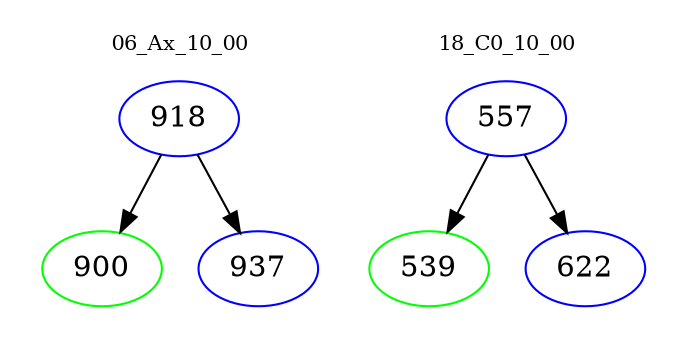 digraph{
subgraph cluster_0 {
color = white
label = "06_Ax_10_00";
fontsize=10;
T0_918 [label="918", color="blue"]
T0_918 -> T0_900 [color="black"]
T0_900 [label="900", color="green"]
T0_918 -> T0_937 [color="black"]
T0_937 [label="937", color="blue"]
}
subgraph cluster_1 {
color = white
label = "18_C0_10_00";
fontsize=10;
T1_557 [label="557", color="blue"]
T1_557 -> T1_539 [color="black"]
T1_539 [label="539", color="green"]
T1_557 -> T1_622 [color="black"]
T1_622 [label="622", color="blue"]
}
}
